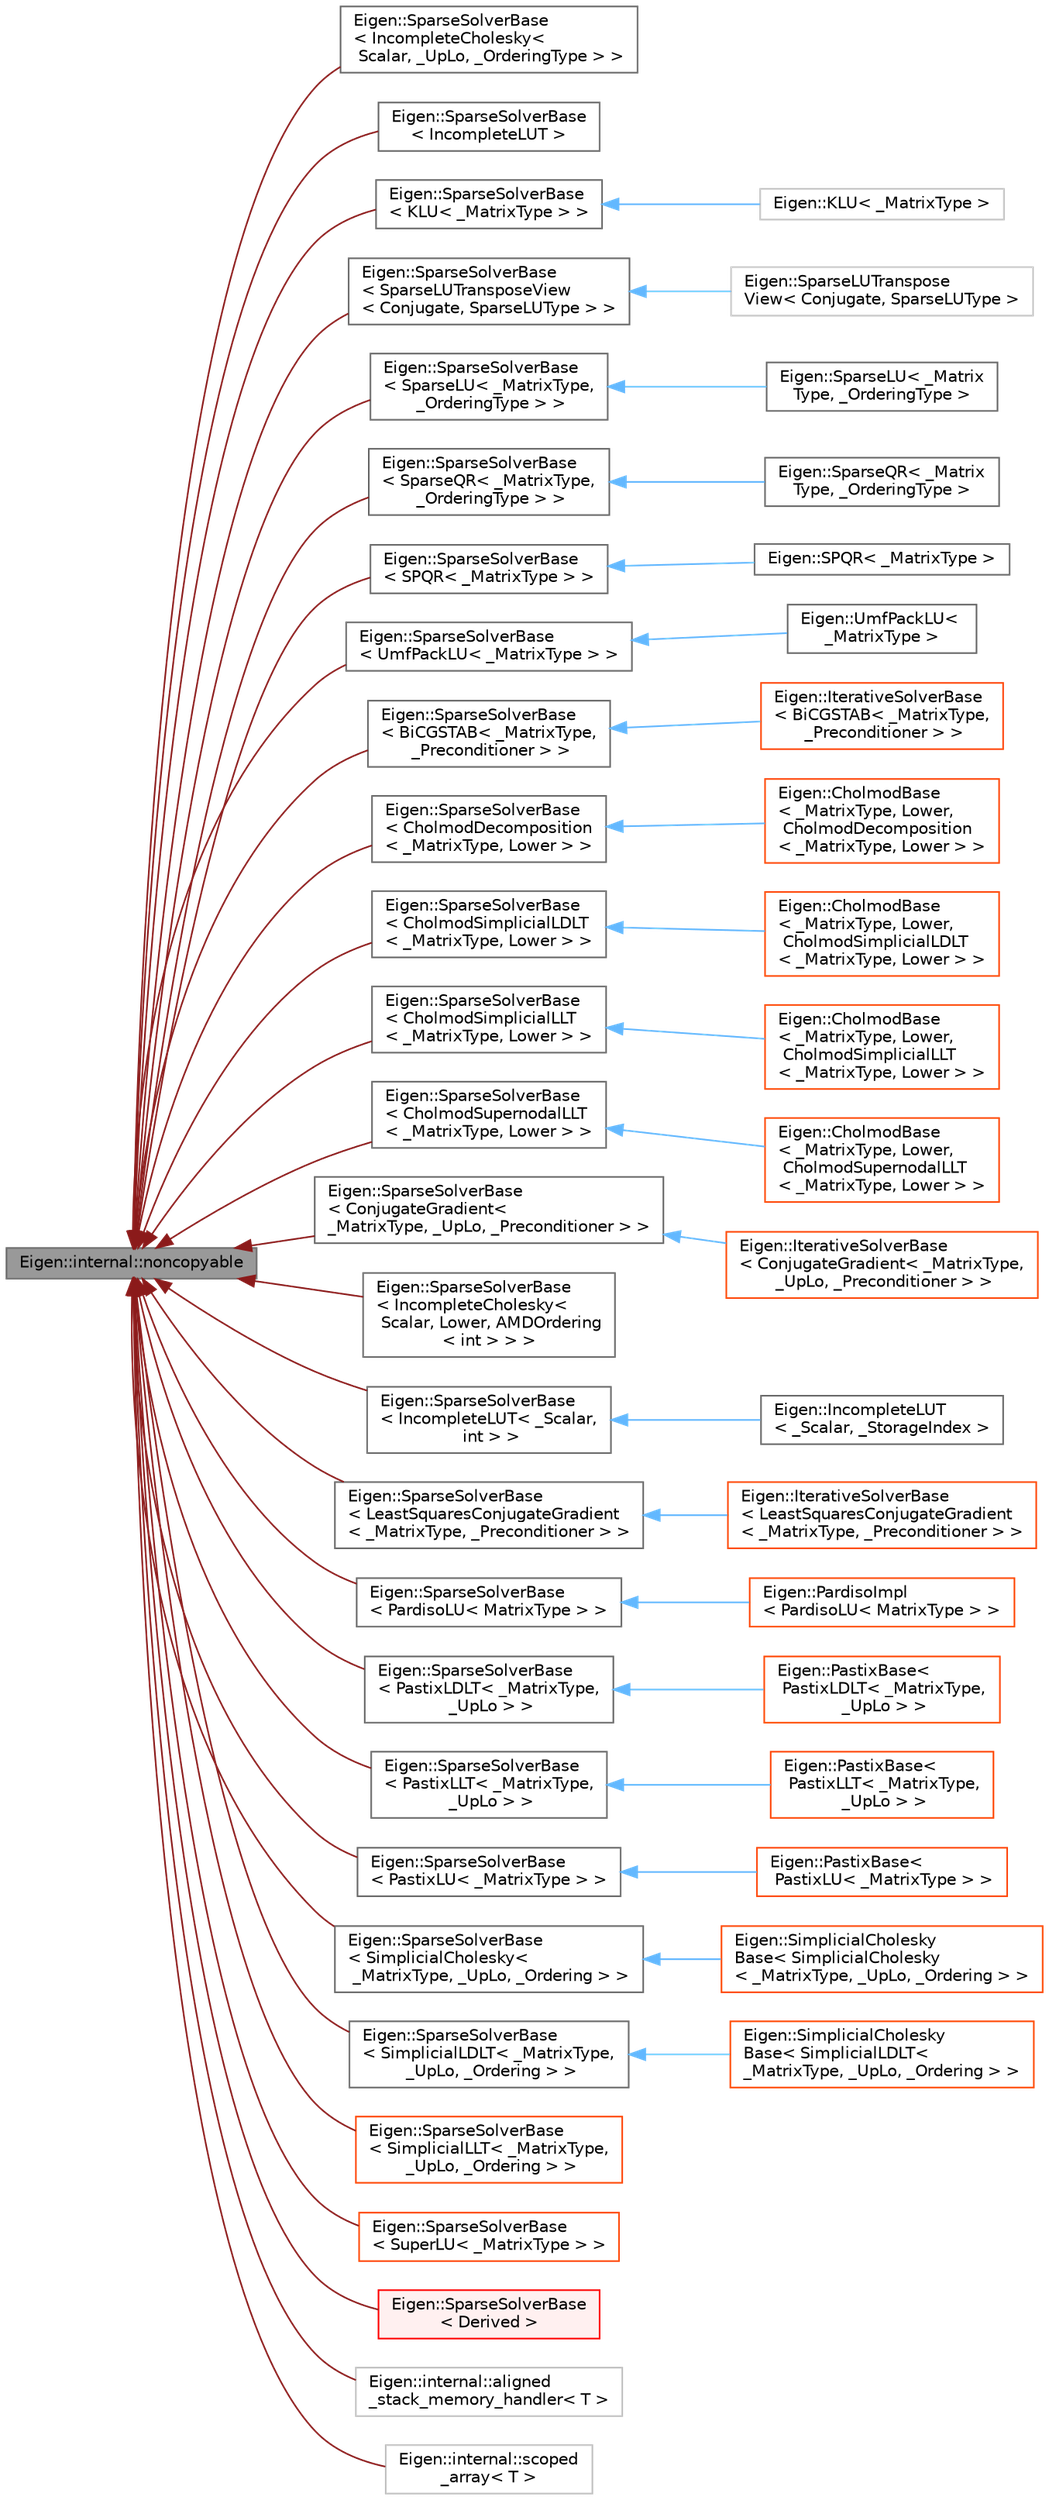 digraph "Eigen::internal::noncopyable"
{
 // LATEX_PDF_SIZE
  bgcolor="transparent";
  edge [fontname=Helvetica,fontsize=10,labelfontname=Helvetica,labelfontsize=10];
  node [fontname=Helvetica,fontsize=10,shape=box,height=0.2,width=0.4];
  rankdir="LR";
  Node1 [id="Node000001",label="Eigen::internal::noncopyable",height=0.2,width=0.4,color="gray40", fillcolor="grey60", style="filled", fontcolor="black",tooltip=" "];
  Node1 -> Node2 [id="edge49_Node000001_Node000002",dir="back",color="firebrick4",style="solid",tooltip=" "];
  Node2 [id="Node000002",label="Eigen::SparseSolverBase\l\< IncompleteCholesky\<\l Scalar, _UpLo, _OrderingType \> \>",height=0.2,width=0.4,color="gray40", fillcolor="white", style="filled",URL="$classEigen_1_1SparseSolverBase.html",tooltip=" "];
  Node1 -> Node3 [id="edge50_Node000001_Node000003",dir="back",color="firebrick4",style="solid",tooltip=" "];
  Node3 [id="Node000003",label="Eigen::SparseSolverBase\l\< IncompleteLUT \>",height=0.2,width=0.4,color="gray40", fillcolor="white", style="filled",URL="$classEigen_1_1SparseSolverBase.html",tooltip=" "];
  Node1 -> Node4 [id="edge51_Node000001_Node000004",dir="back",color="firebrick4",style="solid",tooltip=" "];
  Node4 [id="Node000004",label="Eigen::SparseSolverBase\l\< KLU\< _MatrixType \> \>",height=0.2,width=0.4,color="gray40", fillcolor="white", style="filled",URL="$classEigen_1_1SparseSolverBase.html",tooltip=" "];
  Node4 -> Node5 [id="edge52_Node000004_Node000005",dir="back",color="steelblue1",style="solid",tooltip=" "];
  Node5 [id="Node000005",label="Eigen::KLU\< _MatrixType \>",height=0.2,width=0.4,color="grey75", fillcolor="white", style="filled",URL="$classEigen_1_1KLU.html",tooltip=" "];
  Node1 -> Node6 [id="edge53_Node000001_Node000006",dir="back",color="firebrick4",style="solid",tooltip=" "];
  Node6 [id="Node000006",label="Eigen::SparseSolverBase\l\< SparseLUTransposeView\l\< Conjugate, SparseLUType \> \>",height=0.2,width=0.4,color="gray40", fillcolor="white", style="filled",URL="$classEigen_1_1SparseSolverBase.html",tooltip=" "];
  Node6 -> Node7 [id="edge54_Node000006_Node000007",dir="back",color="steelblue1",style="solid",tooltip=" "];
  Node7 [id="Node000007",label="Eigen::SparseLUTranspose\lView\< Conjugate, SparseLUType \>",height=0.2,width=0.4,color="grey75", fillcolor="white", style="filled",URL="$classEigen_1_1SparseLUTransposeView.html",tooltip=" "];
  Node1 -> Node8 [id="edge55_Node000001_Node000008",dir="back",color="firebrick4",style="solid",tooltip=" "];
  Node8 [id="Node000008",label="Eigen::SparseSolverBase\l\< SparseLU\< _MatrixType,\l _OrderingType \> \>",height=0.2,width=0.4,color="gray40", fillcolor="white", style="filled",URL="$classEigen_1_1SparseSolverBase.html",tooltip=" "];
  Node8 -> Node9 [id="edge56_Node000008_Node000009",dir="back",color="steelblue1",style="solid",tooltip=" "];
  Node9 [id="Node000009",label="Eigen::SparseLU\< _Matrix\lType, _OrderingType \>",height=0.2,width=0.4,color="gray40", fillcolor="white", style="filled",URL="$classEigen_1_1SparseLU.html",tooltip="Sparse supernodal LU factorization for general matrices."];
  Node1 -> Node10 [id="edge57_Node000001_Node000010",dir="back",color="firebrick4",style="solid",tooltip=" "];
  Node10 [id="Node000010",label="Eigen::SparseSolverBase\l\< SparseQR\< _MatrixType,\l _OrderingType \> \>",height=0.2,width=0.4,color="gray40", fillcolor="white", style="filled",URL="$classEigen_1_1SparseSolverBase.html",tooltip=" "];
  Node10 -> Node11 [id="edge58_Node000010_Node000011",dir="back",color="steelblue1",style="solid",tooltip=" "];
  Node11 [id="Node000011",label="Eigen::SparseQR\< _Matrix\lType, _OrderingType \>",height=0.2,width=0.4,color="gray40", fillcolor="white", style="filled",URL="$classEigen_1_1SparseQR.html",tooltip="Sparse left-looking QR factorization with numerical column pivoting."];
  Node1 -> Node12 [id="edge59_Node000001_Node000012",dir="back",color="firebrick4",style="solid",tooltip=" "];
  Node12 [id="Node000012",label="Eigen::SparseSolverBase\l\< SPQR\< _MatrixType \> \>",height=0.2,width=0.4,color="gray40", fillcolor="white", style="filled",URL="$classEigen_1_1SparseSolverBase.html",tooltip=" "];
  Node12 -> Node13 [id="edge60_Node000012_Node000013",dir="back",color="steelblue1",style="solid",tooltip=" "];
  Node13 [id="Node000013",label="Eigen::SPQR\< _MatrixType \>",height=0.2,width=0.4,color="gray40", fillcolor="white", style="filled",URL="$classEigen_1_1SPQR.html",tooltip="Sparse QR factorization based on SuiteSparseQR library."];
  Node1 -> Node14 [id="edge61_Node000001_Node000014",dir="back",color="firebrick4",style="solid",tooltip=" "];
  Node14 [id="Node000014",label="Eigen::SparseSolverBase\l\< UmfPackLU\< _MatrixType \> \>",height=0.2,width=0.4,color="gray40", fillcolor="white", style="filled",URL="$classEigen_1_1SparseSolverBase.html",tooltip=" "];
  Node14 -> Node15 [id="edge62_Node000014_Node000015",dir="back",color="steelblue1",style="solid",tooltip=" "];
  Node15 [id="Node000015",label="Eigen::UmfPackLU\< \l_MatrixType \>",height=0.2,width=0.4,color="gray40", fillcolor="white", style="filled",URL="$classEigen_1_1UmfPackLU.html",tooltip="A sparse LU factorization and solver based on UmfPack."];
  Node1 -> Node16 [id="edge63_Node000001_Node000016",dir="back",color="firebrick4",style="solid",tooltip=" "];
  Node16 [id="Node000016",label="Eigen::SparseSolverBase\l\< BiCGSTAB\< _MatrixType,\l _Preconditioner \> \>",height=0.2,width=0.4,color="gray40", fillcolor="white", style="filled",URL="$classEigen_1_1SparseSolverBase.html",tooltip=" "];
  Node16 -> Node17 [id="edge64_Node000016_Node000017",dir="back",color="steelblue1",style="solid",tooltip=" "];
  Node17 [id="Node000017",label="Eigen::IterativeSolverBase\l\< BiCGSTAB\< _MatrixType,\l _Preconditioner \> \>",height=0.2,width=0.4,color="orangered", fillcolor="white", style="filled",URL="$classEigen_1_1IterativeSolverBase.html",tooltip=" "];
  Node1 -> Node19 [id="edge65_Node000001_Node000019",dir="back",color="firebrick4",style="solid",tooltip=" "];
  Node19 [id="Node000019",label="Eigen::SparseSolverBase\l\< CholmodDecomposition\l\< _MatrixType, Lower \> \>",height=0.2,width=0.4,color="gray40", fillcolor="white", style="filled",URL="$classEigen_1_1SparseSolverBase.html",tooltip=" "];
  Node19 -> Node20 [id="edge66_Node000019_Node000020",dir="back",color="steelblue1",style="solid",tooltip=" "];
  Node20 [id="Node000020",label="Eigen::CholmodBase\l\< _MatrixType, Lower,\l CholmodDecomposition\l\< _MatrixType, Lower \> \>",height=0.2,width=0.4,color="orangered", fillcolor="white", style="filled",URL="$classEigen_1_1CholmodBase.html",tooltip=" "];
  Node1 -> Node22 [id="edge67_Node000001_Node000022",dir="back",color="firebrick4",style="solid",tooltip=" "];
  Node22 [id="Node000022",label="Eigen::SparseSolverBase\l\< CholmodSimplicialLDLT\l\< _MatrixType, Lower \> \>",height=0.2,width=0.4,color="gray40", fillcolor="white", style="filled",URL="$classEigen_1_1SparseSolverBase.html",tooltip=" "];
  Node22 -> Node23 [id="edge68_Node000022_Node000023",dir="back",color="steelblue1",style="solid",tooltip=" "];
  Node23 [id="Node000023",label="Eigen::CholmodBase\l\< _MatrixType, Lower,\l CholmodSimplicialLDLT\l\< _MatrixType, Lower \> \>",height=0.2,width=0.4,color="orangered", fillcolor="white", style="filled",URL="$classEigen_1_1CholmodBase.html",tooltip=" "];
  Node1 -> Node25 [id="edge69_Node000001_Node000025",dir="back",color="firebrick4",style="solid",tooltip=" "];
  Node25 [id="Node000025",label="Eigen::SparseSolverBase\l\< CholmodSimplicialLLT\l\< _MatrixType, Lower \> \>",height=0.2,width=0.4,color="gray40", fillcolor="white", style="filled",URL="$classEigen_1_1SparseSolverBase.html",tooltip=" "];
  Node25 -> Node26 [id="edge70_Node000025_Node000026",dir="back",color="steelblue1",style="solid",tooltip=" "];
  Node26 [id="Node000026",label="Eigen::CholmodBase\l\< _MatrixType, Lower,\l CholmodSimplicialLLT\l\< _MatrixType, Lower \> \>",height=0.2,width=0.4,color="orangered", fillcolor="white", style="filled",URL="$classEigen_1_1CholmodBase.html",tooltip=" "];
  Node1 -> Node28 [id="edge71_Node000001_Node000028",dir="back",color="firebrick4",style="solid",tooltip=" "];
  Node28 [id="Node000028",label="Eigen::SparseSolverBase\l\< CholmodSupernodalLLT\l\< _MatrixType, Lower \> \>",height=0.2,width=0.4,color="gray40", fillcolor="white", style="filled",URL="$classEigen_1_1SparseSolverBase.html",tooltip=" "];
  Node28 -> Node29 [id="edge72_Node000028_Node000029",dir="back",color="steelblue1",style="solid",tooltip=" "];
  Node29 [id="Node000029",label="Eigen::CholmodBase\l\< _MatrixType, Lower,\l CholmodSupernodalLLT\l\< _MatrixType, Lower \> \>",height=0.2,width=0.4,color="orangered", fillcolor="white", style="filled",URL="$classEigen_1_1CholmodBase.html",tooltip=" "];
  Node1 -> Node31 [id="edge73_Node000001_Node000031",dir="back",color="firebrick4",style="solid",tooltip=" "];
  Node31 [id="Node000031",label="Eigen::SparseSolverBase\l\< ConjugateGradient\< \l_MatrixType, _UpLo, _Preconditioner \> \>",height=0.2,width=0.4,color="gray40", fillcolor="white", style="filled",URL="$classEigen_1_1SparseSolverBase.html",tooltip=" "];
  Node31 -> Node32 [id="edge74_Node000031_Node000032",dir="back",color="steelblue1",style="solid",tooltip=" "];
  Node32 [id="Node000032",label="Eigen::IterativeSolverBase\l\< ConjugateGradient\< _MatrixType,\l _UpLo, _Preconditioner \> \>",height=0.2,width=0.4,color="orangered", fillcolor="white", style="filled",URL="$classEigen_1_1IterativeSolverBase.html",tooltip=" "];
  Node1 -> Node34 [id="edge75_Node000001_Node000034",dir="back",color="firebrick4",style="solid",tooltip=" "];
  Node34 [id="Node000034",label="Eigen::SparseSolverBase\l\< IncompleteCholesky\<\l Scalar, Lower, AMDOrdering\l\< int \> \> \>",height=0.2,width=0.4,color="gray40", fillcolor="white", style="filled",URL="$classEigen_1_1SparseSolverBase.html",tooltip=" "];
  Node1 -> Node35 [id="edge76_Node000001_Node000035",dir="back",color="firebrick4",style="solid",tooltip=" "];
  Node35 [id="Node000035",label="Eigen::SparseSolverBase\l\< IncompleteLUT\< _Scalar,\l int \> \>",height=0.2,width=0.4,color="gray40", fillcolor="white", style="filled",URL="$classEigen_1_1SparseSolverBase.html",tooltip=" "];
  Node35 -> Node36 [id="edge77_Node000035_Node000036",dir="back",color="steelblue1",style="solid",tooltip=" "];
  Node36 [id="Node000036",label="Eigen::IncompleteLUT\l\< _Scalar, _StorageIndex \>",height=0.2,width=0.4,color="gray40", fillcolor="white", style="filled",URL="$classEigen_1_1IncompleteLUT.html",tooltip="Incomplete LU factorization with dual-threshold strategy."];
  Node1 -> Node37 [id="edge78_Node000001_Node000037",dir="back",color="firebrick4",style="solid",tooltip=" "];
  Node37 [id="Node000037",label="Eigen::SparseSolverBase\l\< LeastSquaresConjugateGradient\l\< _MatrixType, _Preconditioner \> \>",height=0.2,width=0.4,color="gray40", fillcolor="white", style="filled",URL="$classEigen_1_1SparseSolverBase.html",tooltip=" "];
  Node37 -> Node38 [id="edge79_Node000037_Node000038",dir="back",color="steelblue1",style="solid",tooltip=" "];
  Node38 [id="Node000038",label="Eigen::IterativeSolverBase\l\< LeastSquaresConjugateGradient\l\< _MatrixType, _Preconditioner \> \>",height=0.2,width=0.4,color="orangered", fillcolor="white", style="filled",URL="$classEigen_1_1IterativeSolverBase.html",tooltip=" "];
  Node1 -> Node40 [id="edge80_Node000001_Node000040",dir="back",color="firebrick4",style="solid",tooltip=" "];
  Node40 [id="Node000040",label="Eigen::SparseSolverBase\l\< PardisoLU\< MatrixType \> \>",height=0.2,width=0.4,color="gray40", fillcolor="white", style="filled",URL="$classEigen_1_1SparseSolverBase.html",tooltip=" "];
  Node40 -> Node41 [id="edge81_Node000040_Node000041",dir="back",color="steelblue1",style="solid",tooltip=" "];
  Node41 [id="Node000041",label="Eigen::PardisoImpl\l\< PardisoLU\< MatrixType \> \>",height=0.2,width=0.4,color="orangered", fillcolor="white", style="filled",URL="$classEigen_1_1PardisoImpl.html",tooltip=" "];
  Node1 -> Node43 [id="edge82_Node000001_Node000043",dir="back",color="firebrick4",style="solid",tooltip=" "];
  Node43 [id="Node000043",label="Eigen::SparseSolverBase\l\< PastixLDLT\< _MatrixType,\l _UpLo \> \>",height=0.2,width=0.4,color="gray40", fillcolor="white", style="filled",URL="$classEigen_1_1SparseSolverBase.html",tooltip=" "];
  Node43 -> Node44 [id="edge83_Node000043_Node000044",dir="back",color="steelblue1",style="solid",tooltip=" "];
  Node44 [id="Node000044",label="Eigen::PastixBase\<\l PastixLDLT\< _MatrixType,\l _UpLo \> \>",height=0.2,width=0.4,color="orangered", fillcolor="white", style="filled",URL="$classEigen_1_1PastixBase.html",tooltip=" "];
  Node1 -> Node46 [id="edge84_Node000001_Node000046",dir="back",color="firebrick4",style="solid",tooltip=" "];
  Node46 [id="Node000046",label="Eigen::SparseSolverBase\l\< PastixLLT\< _MatrixType,\l _UpLo \> \>",height=0.2,width=0.4,color="gray40", fillcolor="white", style="filled",URL="$classEigen_1_1SparseSolverBase.html",tooltip=" "];
  Node46 -> Node47 [id="edge85_Node000046_Node000047",dir="back",color="steelblue1",style="solid",tooltip=" "];
  Node47 [id="Node000047",label="Eigen::PastixBase\<\l PastixLLT\< _MatrixType,\l _UpLo \> \>",height=0.2,width=0.4,color="orangered", fillcolor="white", style="filled",URL="$classEigen_1_1PastixBase.html",tooltip=" "];
  Node1 -> Node49 [id="edge86_Node000001_Node000049",dir="back",color="firebrick4",style="solid",tooltip=" "];
  Node49 [id="Node000049",label="Eigen::SparseSolverBase\l\< PastixLU\< _MatrixType \> \>",height=0.2,width=0.4,color="gray40", fillcolor="white", style="filled",URL="$classEigen_1_1SparseSolverBase.html",tooltip=" "];
  Node49 -> Node50 [id="edge87_Node000049_Node000050",dir="back",color="steelblue1",style="solid",tooltip=" "];
  Node50 [id="Node000050",label="Eigen::PastixBase\<\l PastixLU\< _MatrixType \> \>",height=0.2,width=0.4,color="orangered", fillcolor="white", style="filled",URL="$classEigen_1_1PastixBase.html",tooltip=" "];
  Node1 -> Node52 [id="edge88_Node000001_Node000052",dir="back",color="firebrick4",style="solid",tooltip=" "];
  Node52 [id="Node000052",label="Eigen::SparseSolverBase\l\< SimplicialCholesky\<\l _MatrixType, _UpLo, _Ordering \> \>",height=0.2,width=0.4,color="gray40", fillcolor="white", style="filled",URL="$classEigen_1_1SparseSolverBase.html",tooltip=" "];
  Node52 -> Node53 [id="edge89_Node000052_Node000053",dir="back",color="steelblue1",style="solid",tooltip=" "];
  Node53 [id="Node000053",label="Eigen::SimplicialCholesky\lBase\< SimplicialCholesky\l\< _MatrixType, _UpLo, _Ordering \> \>",height=0.2,width=0.4,color="orangered", fillcolor="white", style="filled",URL="$classEigen_1_1SimplicialCholeskyBase.html",tooltip=" "];
  Node1 -> Node55 [id="edge90_Node000001_Node000055",dir="back",color="firebrick4",style="solid",tooltip=" "];
  Node55 [id="Node000055",label="Eigen::SparseSolverBase\l\< SimplicialLDLT\< _MatrixType,\l _UpLo, _Ordering \> \>",height=0.2,width=0.4,color="gray40", fillcolor="white", style="filled",URL="$classEigen_1_1SparseSolverBase.html",tooltip=" "];
  Node55 -> Node56 [id="edge91_Node000055_Node000056",dir="back",color="steelblue1",style="solid",tooltip=" "];
  Node56 [id="Node000056",label="Eigen::SimplicialCholesky\lBase\< SimplicialLDLT\< \l_MatrixType, _UpLo, _Ordering \> \>",height=0.2,width=0.4,color="orangered", fillcolor="white", style="filled",URL="$classEigen_1_1SimplicialCholeskyBase.html",tooltip=" "];
  Node1 -> Node58 [id="edge92_Node000001_Node000058",dir="back",color="firebrick4",style="solid",tooltip=" "];
  Node58 [id="Node000058",label="Eigen::SparseSolverBase\l\< SimplicialLLT\< _MatrixType,\l _UpLo, _Ordering \> \>",height=0.2,width=0.4,color="orangered", fillcolor="white", style="filled",URL="$classEigen_1_1SparseSolverBase.html",tooltip=" "];
  Node1 -> Node61 [id="edge93_Node000001_Node000061",dir="back",color="firebrick4",style="solid",tooltip=" "];
  Node61 [id="Node000061",label="Eigen::SparseSolverBase\l\< SuperLU\< _MatrixType \> \>",height=0.2,width=0.4,color="orangered", fillcolor="white", style="filled",URL="$classEigen_1_1SparseSolverBase.html",tooltip=" "];
  Node1 -> Node64 [id="edge94_Node000001_Node000064",dir="back",color="firebrick4",style="solid",tooltip=" "];
  Node64 [id="Node000064",label="Eigen::SparseSolverBase\l\< Derived \>",height=0.2,width=0.4,color="red", fillcolor="#FFF0F0", style="filled",URL="$classEigen_1_1SparseSolverBase.html",tooltip="A base class for sparse solvers."];
  Node1 -> Node91 [id="edge95_Node000001_Node000091",dir="back",color="firebrick4",style="solid",tooltip=" "];
  Node91 [id="Node000091",label="Eigen::internal::aligned\l_stack_memory_handler\< T \>",height=0.2,width=0.4,color="grey75", fillcolor="white", style="filled",URL="$classEigen_1_1internal_1_1aligned__stack__memory__handler.html",tooltip=" "];
  Node1 -> Node92 [id="edge96_Node000001_Node000092",dir="back",color="firebrick4",style="solid",tooltip=" "];
  Node92 [id="Node000092",label="Eigen::internal::scoped\l_array\< T \>",height=0.2,width=0.4,color="grey75", fillcolor="white", style="filled",URL="$classEigen_1_1internal_1_1scoped__array.html",tooltip=" "];
}
